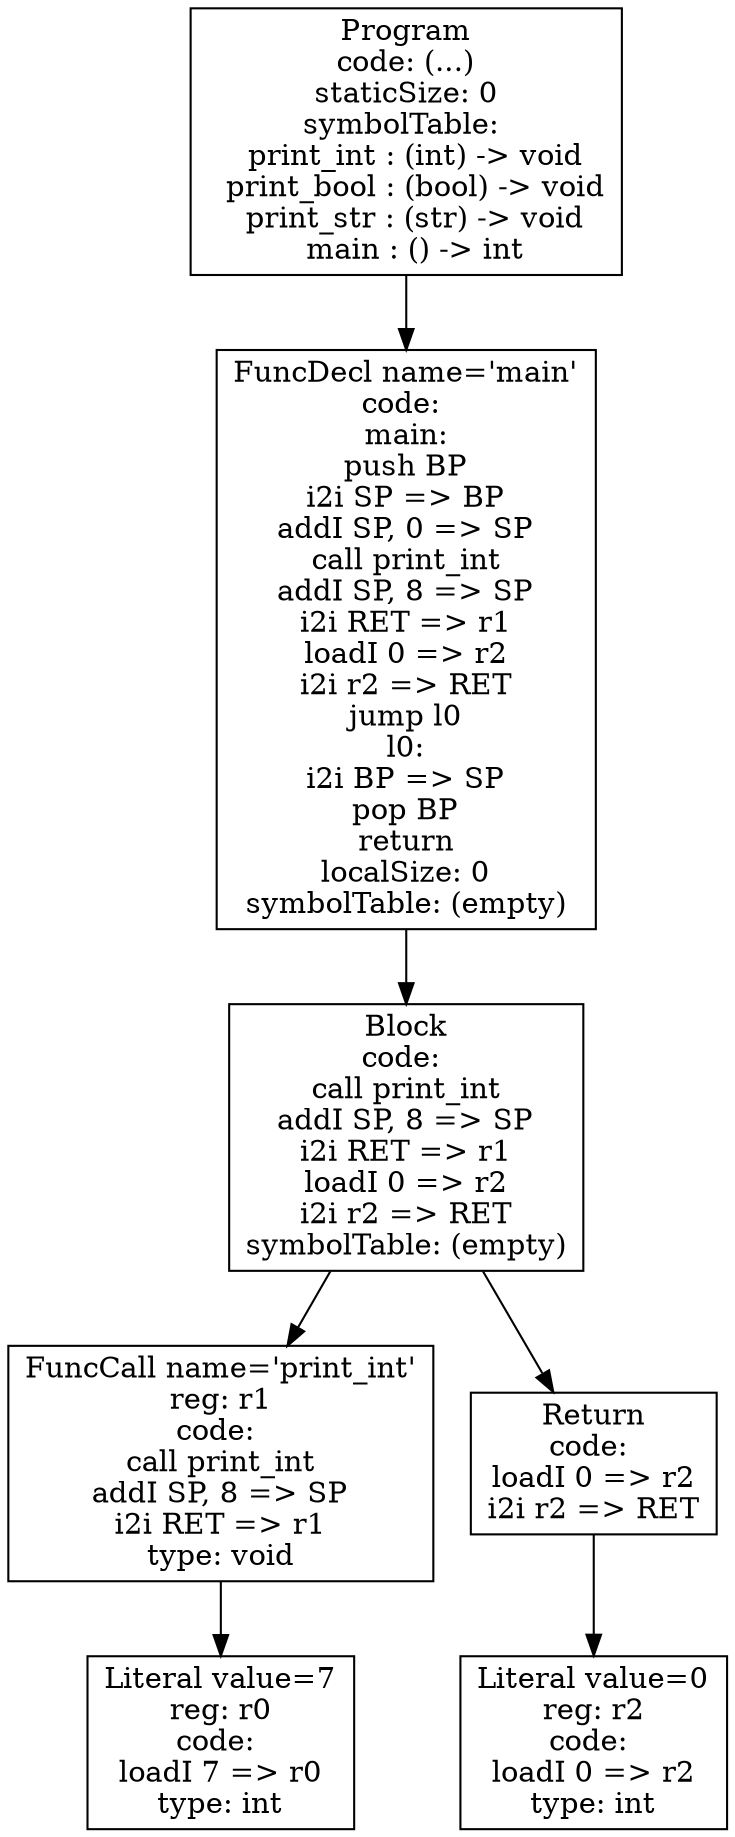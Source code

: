 digraph AST {
4 [shape=box, label="Literal value=7\nreg: r0\ncode: \nloadI 7 => r0\ntype: int"];
3 [shape=box, label="FuncCall name='print_int'\nreg: r1\ncode: \ncall print_int\naddI SP, 8 => SP\ni2i RET => r1\ntype: void"];
3 -> 4;
6 [shape=box, label="Literal value=0\nreg: r2\ncode: \nloadI 0 => r2\ntype: int"];
5 [shape=box, label="Return\ncode: \nloadI 0 => r2\ni2i r2 => RET"];
5 -> 6;
2 [shape=box, label="Block\ncode: \ncall print_int\naddI SP, 8 => SP\ni2i RET => r1\nloadI 0 => r2\ni2i r2 => RET\nsymbolTable: (empty)"];
2 -> 3;
2 -> 5;
1 [shape=box, label="FuncDecl name='main'\ncode: \nmain:\npush BP\ni2i SP => BP\naddI SP, 0 => SP\ncall print_int\naddI SP, 8 => SP\ni2i RET => r1\nloadI 0 => r2\ni2i r2 => RET\njump l0\nl0:\ni2i BP => SP\npop BP\nreturn\nlocalSize: 0\nsymbolTable: (empty)"];
1 -> 2;
0 [shape=box, label="Program\ncode: (...)\nstaticSize: 0\nsymbolTable: \n  print_int : (int) -> void\n  print_bool : (bool) -> void\n  print_str : (str) -> void\n  main : () -> int"];
0 -> 1;
}
